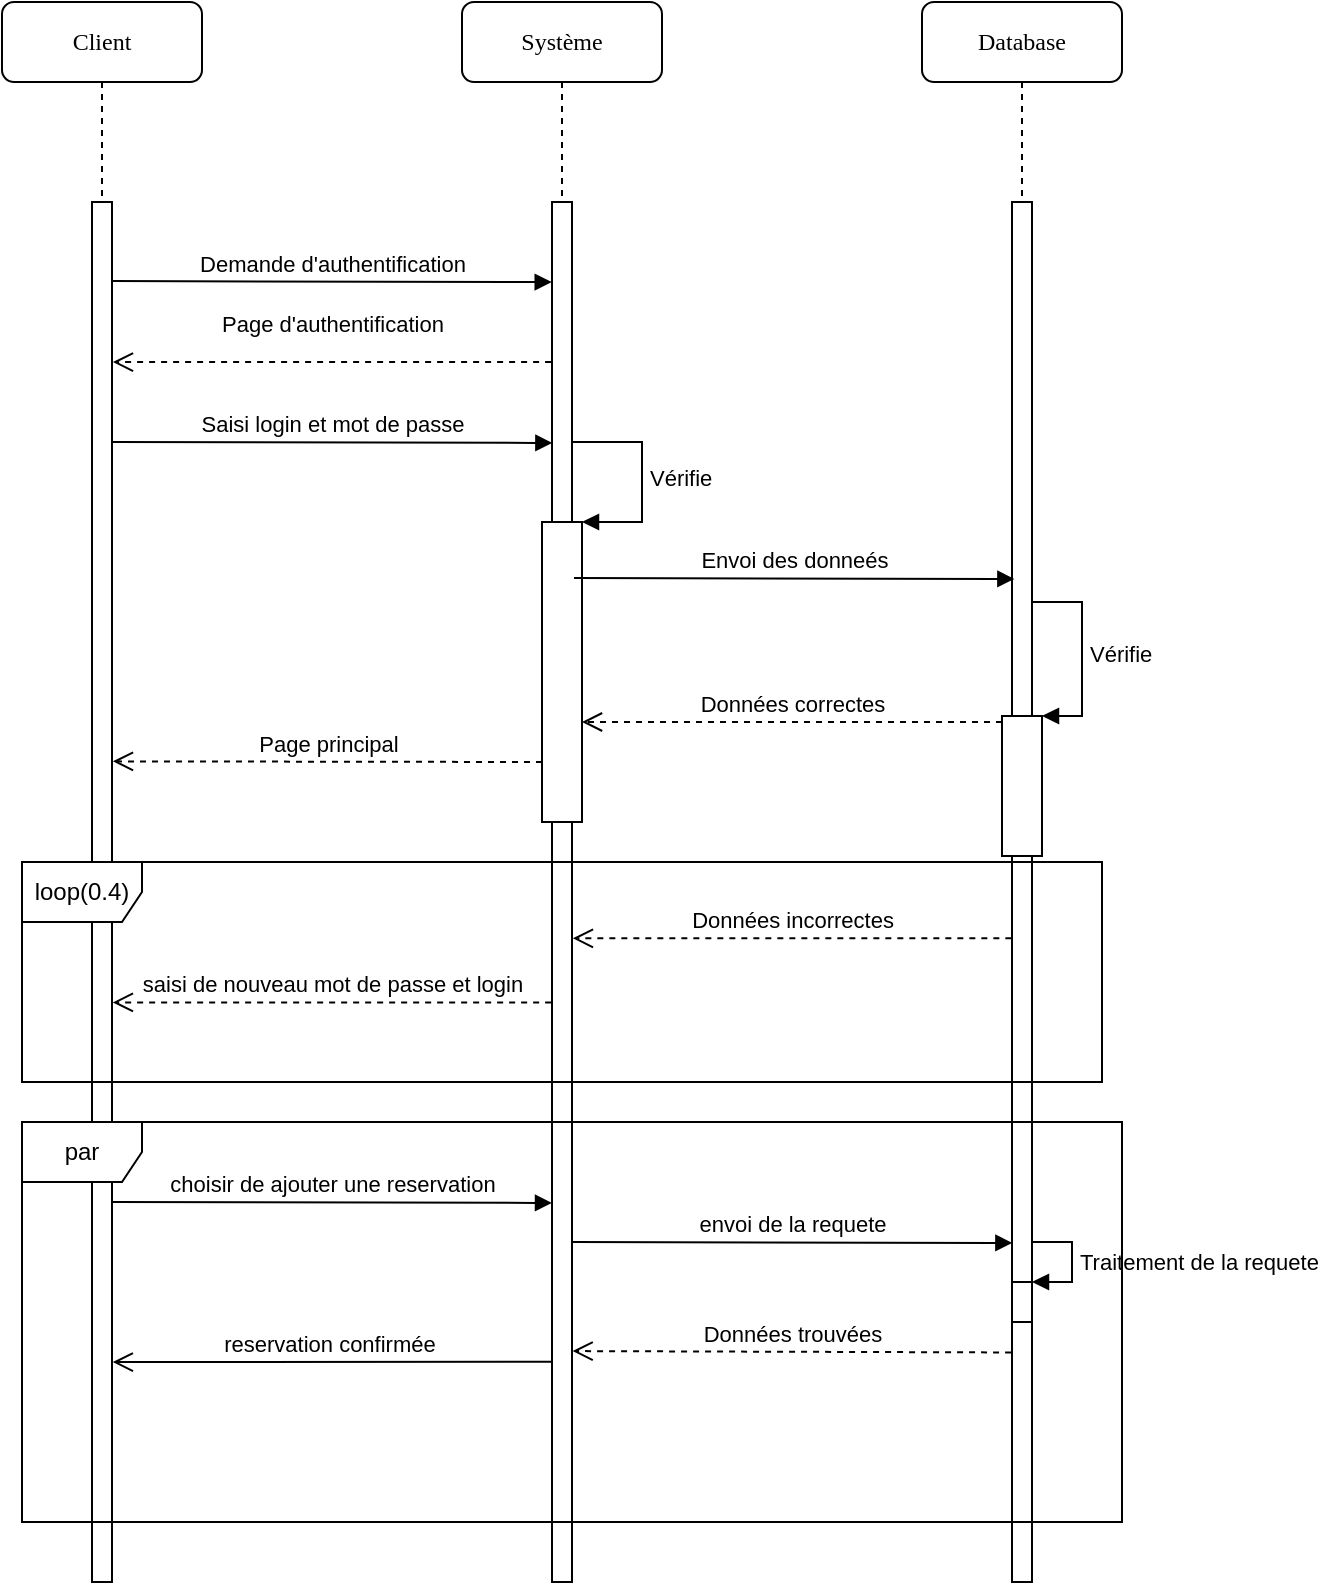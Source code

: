 <mxfile version="14.1.8" type="device"><diagram name="Page-1" id="13e1069c-82ec-6db2-03f1-153e76fe0fe0"><mxGraphModel dx="853" dy="493" grid="1" gridSize="10" guides="1" tooltips="1" connect="1" arrows="1" fold="1" page="1" pageScale="1" pageWidth="1100" pageHeight="850" background="#ffffff" math="0" shadow="0"><root><mxCell id="0"/><mxCell id="1" parent="0"/><mxCell id="7baba1c4bc27f4b0-2" value="Système" style="shape=umlLifeline;perimeter=lifelinePerimeter;whiteSpace=wrap;html=1;container=1;collapsible=0;recursiveResize=0;outlineConnect=0;rounded=1;shadow=0;comic=0;labelBackgroundColor=none;strokeWidth=1;fontFamily=Verdana;fontSize=12;align=center;" parent="1" vertex="1"><mxGeometry x="450" y="100" width="100" height="580" as="geometry"/></mxCell><mxCell id="7baba1c4bc27f4b0-10" value="" style="html=1;points=[];perimeter=orthogonalPerimeter;rounded=0;shadow=0;comic=0;labelBackgroundColor=none;strokeWidth=1;fontFamily=Verdana;fontSize=12;align=center;" parent="7baba1c4bc27f4b0-2" vertex="1"><mxGeometry x="45" y="100" width="10" height="460" as="geometry"/></mxCell><mxCell id="E3lYMyOyIVDyG92sWwYz-12" value="" style="html=1;points=[];perimeter=orthogonalPerimeter;" parent="7baba1c4bc27f4b0-2" vertex="1"><mxGeometry x="40" y="260" width="20" height="150" as="geometry"/></mxCell><mxCell id="E3lYMyOyIVDyG92sWwYz-13" value="Vérifie" style="edgeStyle=orthogonalEdgeStyle;html=1;align=left;spacingLeft=2;endArrow=block;rounded=0;entryX=1;entryY=0;strokeColor=#000000;" parent="7baba1c4bc27f4b0-2" target="E3lYMyOyIVDyG92sWwYz-12" edge="1"><mxGeometry relative="1" as="geometry"><mxPoint x="55" y="220" as="sourcePoint"/><Array as="points"><mxPoint x="90" y="220"/><mxPoint x="90" y="260"/></Array></mxGeometry></mxCell><mxCell id="7baba1c4bc27f4b0-3" value="Database" style="shape=umlLifeline;perimeter=lifelinePerimeter;whiteSpace=wrap;html=1;container=1;collapsible=0;recursiveResize=0;outlineConnect=0;rounded=1;shadow=0;comic=0;labelBackgroundColor=none;strokeWidth=1;fontFamily=Verdana;fontSize=12;align=center;" parent="1" vertex="1"><mxGeometry x="680" y="100" width="100" height="790" as="geometry"/></mxCell><mxCell id="7baba1c4bc27f4b0-13" value="" style="html=1;points=[];perimeter=orthogonalPerimeter;rounded=0;shadow=0;comic=0;labelBackgroundColor=none;strokeWidth=1;fontFamily=Verdana;fontSize=12;align=center;" parent="7baba1c4bc27f4b0-3" vertex="1"><mxGeometry x="45" y="100" width="10" height="460" as="geometry"/></mxCell><mxCell id="E3lYMyOyIVDyG92sWwYz-18" value="" style="html=1;points=[];perimeter=orthogonalPerimeter;" parent="7baba1c4bc27f4b0-3" vertex="1"><mxGeometry x="40" y="357" width="20" height="70" as="geometry"/></mxCell><mxCell id="E3lYMyOyIVDyG92sWwYz-19" value="Vérifie" style="edgeStyle=orthogonalEdgeStyle;html=1;align=left;spacingLeft=2;endArrow=block;rounded=0;entryX=1;entryY=0;strokeColor=#000000;" parent="7baba1c4bc27f4b0-3" target="E3lYMyOyIVDyG92sWwYz-18" edge="1"><mxGeometry relative="1" as="geometry"><mxPoint x="55" y="300" as="sourcePoint"/><Array as="points"><mxPoint x="80" y="300"/><mxPoint x="80" y="357"/></Array></mxGeometry></mxCell><mxCell id="ajcftEZZZTiAjncCmc-g-7" value="&lt;span style=&quot;color: rgba(0 , 0 , 0 , 0) ; font-family: monospace ; font-size: 0px&quot;&gt;%3CmxGraphModel%3E%3Croot%3E%3CmxCell%20id%3D%220%22%2F%3E%3CmxCell%20id%3D%221%22%20parent%3D%220%22%2F%3E%3CmxCell%20id%3D%222%22%20value%3D%22Client%22%20style%3D%22shape%3DumlLifeline%3Bperimeter%3DlifelinePerimeter%3BwhiteSpace%3Dwrap%3Bhtml%3D1%3Bcontainer%3D1%3Bcollapsible%3D0%3BrecursiveResize%3D0%3BoutlineConnect%3D0%3Brounded%3D1%3Bshadow%3D0%3Bcomic%3D0%3BlabelBackgroundColor%3Dnone%3BstrokeWidth%3D1%3BfontFamily%3DVerdana%3BfontSize%3D12%3Balign%3Dcenter%3B%22%20vertex%3D%221%22%20parent%3D%221%22%3E%3CmxGeometry%20x%3D%22220%22%20y%3D%22100%22%20width%3D%22100%22%20height%3D%22600%22%20as%3D%22geometry%22%2F%3E%3C%2FmxCell%3E%3CmxCell%20id%3D%223%22%20value%3D%22%22%20style%3D%22html%3D1%3Bpoints%3D%5B%5D%3Bperimeter%3DorthogonalPerimeter%3Brounded%3D0%3Bshadow%3D0%3Bcomic%3D0%3BlabelBackgroundColor%3Dnone%3BstrokeWidth%3D1%3BfontFamily%3DVerdana%3BfontSize%3D12%3Balign%3Dcenter%3B%22%20vertex%3D%221%22%20parent%3D%222%22%3E%3CmxGeometry%20x%3D%2245%22%20y%3D%22100%22%20width%3D%2210%22%20height%3D%22460%22%20as%3D%22geometry%22%2F%3E%3C%2FmxCell%3E%3CmxCell%20id%3D%224%22%20value%3D%22%22%20style%3D%22html%3D1%3Bpoints%3D%5B%5D%3Bperimeter%3DorthogonalPerimeter%3B%22%20vertex%3D%221%22%20parent%3D%222%22%3E%3CmxGeometry%20x%3D%2245%22%20y%3D%22560%22%20width%3D%2210%22%20height%3D%2240%22%20as%3D%22geometry%22%2F%3E%3C%2FmxCell%3E%3C%2Froot%3E%3C%2FmxGraphModel%3E&lt;/span&gt;" style="html=1;points=[];perimeter=orthogonalPerimeter;" vertex="1" parent="7baba1c4bc27f4b0-3"><mxGeometry x="45" y="560" width="10" height="230" as="geometry"/></mxCell><mxCell id="ajcftEZZZTiAjncCmc-g-14" value="" style="html=1;points=[];perimeter=orthogonalPerimeter;" vertex="1" parent="7baba1c4bc27f4b0-3"><mxGeometry x="40" y="357" width="20" height="70" as="geometry"/></mxCell><mxCell id="ajcftEZZZTiAjncCmc-g-16" value="" style="html=1;points=[];perimeter=orthogonalPerimeter;" vertex="1" parent="7baba1c4bc27f4b0-3"><mxGeometry x="45" y="640" width="10" height="20" as="geometry"/></mxCell><mxCell id="ajcftEZZZTiAjncCmc-g-17" value="Traitement de la requete" style="edgeStyle=orthogonalEdgeStyle;html=1;align=left;spacingLeft=2;endArrow=block;rounded=0;entryX=1;entryY=0;" edge="1" target="ajcftEZZZTiAjncCmc-g-16" parent="7baba1c4bc27f4b0-3"><mxGeometry relative="1" as="geometry"><mxPoint x="55" y="620" as="sourcePoint"/><Array as="points"><mxPoint x="75" y="620"/></Array></mxGeometry></mxCell><mxCell id="7baba1c4bc27f4b0-8" value="Client" style="shape=umlLifeline;perimeter=lifelinePerimeter;whiteSpace=wrap;html=1;container=1;collapsible=0;recursiveResize=0;outlineConnect=0;rounded=1;shadow=0;comic=0;labelBackgroundColor=none;strokeWidth=1;fontFamily=Verdana;fontSize=12;align=center;" parent="1" vertex="1"><mxGeometry x="220" y="100" width="100" height="790" as="geometry"/></mxCell><mxCell id="7baba1c4bc27f4b0-9" value="" style="html=1;points=[];perimeter=orthogonalPerimeter;rounded=0;shadow=0;comic=0;labelBackgroundColor=none;strokeWidth=1;fontFamily=Verdana;fontSize=12;align=center;" parent="7baba1c4bc27f4b0-8" vertex="1"><mxGeometry x="45" y="100" width="10" height="460" as="geometry"/></mxCell><mxCell id="ajcftEZZZTiAjncCmc-g-1" value="&lt;span style=&quot;color: rgba(0 , 0 , 0 , 0) ; font-family: monospace ; font-size: 0px&quot;&gt;%3CmxGraphModel%3E%3Croot%3E%3CmxCell%20id%3D%220%22%2F%3E%3CmxCell%20id%3D%221%22%20parent%3D%220%22%2F%3E%3CmxCell%20id%3D%222%22%20value%3D%22Client%22%20style%3D%22shape%3DumlLifeline%3Bperimeter%3DlifelinePerimeter%3BwhiteSpace%3Dwrap%3Bhtml%3D1%3Bcontainer%3D1%3Bcollapsible%3D0%3BrecursiveResize%3D0%3BoutlineConnect%3D0%3Brounded%3D1%3Bshadow%3D0%3Bcomic%3D0%3BlabelBackgroundColor%3Dnone%3BstrokeWidth%3D1%3BfontFamily%3DVerdana%3BfontSize%3D12%3Balign%3Dcenter%3B%22%20vertex%3D%221%22%20parent%3D%221%22%3E%3CmxGeometry%20x%3D%22220%22%20y%3D%22100%22%20width%3D%22100%22%20height%3D%22600%22%20as%3D%22geometry%22%2F%3E%3C%2FmxCell%3E%3CmxCell%20id%3D%223%22%20value%3D%22%22%20style%3D%22html%3D1%3Bpoints%3D%5B%5D%3Bperimeter%3DorthogonalPerimeter%3Brounded%3D0%3Bshadow%3D0%3Bcomic%3D0%3BlabelBackgroundColor%3Dnone%3BstrokeWidth%3D1%3BfontFamily%3DVerdana%3BfontSize%3D12%3Balign%3Dcenter%3B%22%20vertex%3D%221%22%20parent%3D%222%22%3E%3CmxGeometry%20x%3D%2245%22%20y%3D%22100%22%20width%3D%2210%22%20height%3D%22460%22%20as%3D%22geometry%22%2F%3E%3C%2FmxCell%3E%3CmxCell%20id%3D%224%22%20value%3D%22%22%20style%3D%22html%3D1%3Bpoints%3D%5B%5D%3Bperimeter%3DorthogonalPerimeter%3B%22%20vertex%3D%221%22%20parent%3D%222%22%3E%3CmxGeometry%20x%3D%2245%22%20y%3D%22560%22%20width%3D%2210%22%20height%3D%2240%22%20as%3D%22geometry%22%2F%3E%3C%2FmxCell%3E%3C%2Froot%3E%3C%2FmxGraphModel%3E&lt;/span&gt;" style="html=1;points=[];perimeter=orthogonalPerimeter;" vertex="1" parent="7baba1c4bc27f4b0-8"><mxGeometry x="45" y="560" width="10" height="230" as="geometry"/></mxCell><mxCell id="E3lYMyOyIVDyG92sWwYz-7" value="Page d'authentification" style="html=1;verticalAlign=bottom;endArrow=open;dashed=1;endSize=8;strokeColor=#000000;entryX=1.045;entryY=0.174;entryDx=0;entryDy=0;entryPerimeter=0;exitX=-0.045;exitY=0.174;exitDx=0;exitDy=0;exitPerimeter=0;" parent="1" source="7baba1c4bc27f4b0-10" target="7baba1c4bc27f4b0-9" edge="1"><mxGeometry y="-10" relative="1" as="geometry"><mxPoint x="490" y="280" as="sourcePoint"/><mxPoint x="280" y="280" as="targetPoint"/><mxPoint as="offset"/></mxGeometry></mxCell><mxCell id="E3lYMyOyIVDyG92sWwYz-8" value="Demande d'authentification" style="html=1;verticalAlign=bottom;endArrow=block;strokeColor=#000000;entryX=-0.014;entryY=0.087;entryDx=0;entryDy=0;entryPerimeter=0;exitX=0.967;exitY=0.086;exitDx=0;exitDy=0;exitPerimeter=0;" parent="1" source="7baba1c4bc27f4b0-9" target="7baba1c4bc27f4b0-10" edge="1"><mxGeometry width="80" relative="1" as="geometry"><mxPoint x="280" y="240" as="sourcePoint"/><mxPoint x="490" y="240" as="targetPoint"/></mxGeometry></mxCell><mxCell id="E3lYMyOyIVDyG92sWwYz-11" value="Saisi login et mot de passe" style="html=1;verticalAlign=bottom;endArrow=block;strokeColor=#000000;entryX=-0.014;entryY=0.087;entryDx=0;entryDy=0;entryPerimeter=0;exitX=0.967;exitY=0.086;exitDx=0;exitDy=0;exitPerimeter=0;" parent="1" edge="1"><mxGeometry width="80" relative="1" as="geometry"><mxPoint x="275.0" y="320.0" as="sourcePoint"/><mxPoint x="495.19" y="320.46" as="targetPoint"/></mxGeometry></mxCell><mxCell id="E3lYMyOyIVDyG92sWwYz-15" value="Envoi des donneés" style="html=1;verticalAlign=bottom;endArrow=block;strokeColor=#000000;entryX=-0.014;entryY=0.087;entryDx=0;entryDy=0;entryPerimeter=0;exitX=0.967;exitY=0.086;exitDx=0;exitDy=0;exitPerimeter=0;" parent="1" edge="1"><mxGeometry width="80" relative="1" as="geometry"><mxPoint x="506.0" y="388.0" as="sourcePoint"/><mxPoint x="726.19" y="388.46" as="targetPoint"/></mxGeometry></mxCell><mxCell id="E3lYMyOyIVDyG92sWwYz-20" value="Données correctes" style="html=1;verticalAlign=bottom;endArrow=open;dashed=1;endSize=8;strokeColor=#000000;" parent="1" edge="1"><mxGeometry relative="1" as="geometry"><mxPoint x="720" y="460" as="sourcePoint"/><mxPoint x="510" y="460" as="targetPoint"/></mxGeometry></mxCell><mxCell id="E3lYMyOyIVDyG92sWwYz-22" value="Page principal" style="html=1;verticalAlign=bottom;endArrow=open;dashed=1;endSize=8;strokeColor=#000000;entryX=1.046;entryY=0.608;entryDx=0;entryDy=0;entryPerimeter=0;" parent="1" target="7baba1c4bc27f4b0-9" edge="1"><mxGeometry relative="1" as="geometry"><mxPoint x="490" y="480" as="sourcePoint"/><mxPoint x="280" y="480" as="targetPoint"/></mxGeometry></mxCell><mxCell id="E3lYMyOyIVDyG92sWwYz-24" value="Données incorrectes" style="html=1;verticalAlign=bottom;endArrow=open;dashed=1;endSize=8;strokeColor=#000000;exitX=-0.033;exitY=0.783;exitDx=0;exitDy=0;exitPerimeter=0;entryX=1.043;entryY=0.783;entryDx=0;entryDy=0;entryPerimeter=0;" parent="1" edge="1"><mxGeometry relative="1" as="geometry"><mxPoint x="724.67" y="568.18" as="sourcePoint"/><mxPoint x="505.43" y="568.18" as="targetPoint"/></mxGeometry></mxCell><mxCell id="E3lYMyOyIVDyG92sWwYz-26" value="saisi de nouveau mot de passe et login" style="html=1;verticalAlign=bottom;endArrow=open;dashed=1;endSize=8;strokeColor=#000000;exitX=-0.043;exitY=0.87;exitDx=0;exitDy=0;exitPerimeter=0;entryX=1.041;entryY=0.87;entryDx=0;entryDy=0;entryPerimeter=0;" parent="1" source="7baba1c4bc27f4b0-10" target="7baba1c4bc27f4b0-9" edge="1"><mxGeometry relative="1" as="geometry"><mxPoint x="490" y="600" as="sourcePoint"/><mxPoint x="280" y="600" as="targetPoint"/></mxGeometry></mxCell><mxCell id="E3lYMyOyIVDyG92sWwYz-21" value="loop(0.4)" style="shape=umlFrame;whiteSpace=wrap;html=1;" parent="1" vertex="1"><mxGeometry x="230" y="530" width="540" height="110" as="geometry"/></mxCell><mxCell id="ajcftEZZZTiAjncCmc-g-6" value="&lt;span style=&quot;color: rgba(0 , 0 , 0 , 0) ; font-family: monospace ; font-size: 0px&quot;&gt;%3CmxGraphModel%3E%3Croot%3E%3CmxCell%20id%3D%220%22%2F%3E%3CmxCell%20id%3D%221%22%20parent%3D%220%22%2F%3E%3CmxCell%20id%3D%222%22%20value%3D%22Client%22%20style%3D%22shape%3DumlLifeline%3Bperimeter%3DlifelinePerimeter%3BwhiteSpace%3Dwrap%3Bhtml%3D1%3Bcontainer%3D1%3Bcollapsible%3D0%3BrecursiveResize%3D0%3BoutlineConnect%3D0%3Brounded%3D1%3Bshadow%3D0%3Bcomic%3D0%3BlabelBackgroundColor%3Dnone%3BstrokeWidth%3D1%3BfontFamily%3DVerdana%3BfontSize%3D12%3Balign%3Dcenter%3B%22%20vertex%3D%221%22%20parent%3D%221%22%3E%3CmxGeometry%20x%3D%22220%22%20y%3D%22100%22%20width%3D%22100%22%20height%3D%22600%22%20as%3D%22geometry%22%2F%3E%3C%2FmxCell%3E%3CmxCell%20id%3D%223%22%20value%3D%22%22%20style%3D%22html%3D1%3Bpoints%3D%5B%5D%3Bperimeter%3DorthogonalPerimeter%3Brounded%3D0%3Bshadow%3D0%3Bcomic%3D0%3BlabelBackgroundColor%3Dnone%3BstrokeWidth%3D1%3BfontFamily%3DVerdana%3BfontSize%3D12%3Balign%3Dcenter%3B%22%20vertex%3D%221%22%20parent%3D%222%22%3E%3CmxGeometry%20x%3D%2245%22%20y%3D%22100%22%20width%3D%2210%22%20height%3D%22460%22%20as%3D%22geometry%22%2F%3E%3C%2FmxCell%3E%3CmxCell%20id%3D%224%22%20value%3D%22%22%20style%3D%22html%3D1%3Bpoints%3D%5B%5D%3Bperimeter%3DorthogonalPerimeter%3B%22%20vertex%3D%221%22%20parent%3D%222%22%3E%3CmxGeometry%20x%3D%2245%22%20y%3D%22560%22%20width%3D%2210%22%20height%3D%2240%22%20as%3D%22geometry%22%2F%3E%3C%2FmxCell%3E%3C%2Froot%3E%3C%2FmxGraphModel%3E&lt;/span&gt;" style="html=1;points=[];perimeter=orthogonalPerimeter;" vertex="1" parent="1"><mxGeometry x="495" y="660" width="10" height="230" as="geometry"/></mxCell><mxCell id="ajcftEZZZTiAjncCmc-g-9" value="choisir de ajouter une reservation" style="html=1;verticalAlign=bottom;endArrow=block;strokeColor=#000000;entryX=-0.014;entryY=0.087;entryDx=0;entryDy=0;entryPerimeter=0;exitX=0.967;exitY=0.086;exitDx=0;exitDy=0;exitPerimeter=0;" edge="1" parent="1"><mxGeometry width="80" relative="1" as="geometry"><mxPoint x="274.81" y="700" as="sourcePoint"/><mxPoint x="495.0" y="700.46" as="targetPoint"/></mxGeometry></mxCell><mxCell id="ajcftEZZZTiAjncCmc-g-13" value="envoi de la requete" style="html=1;verticalAlign=bottom;endArrow=block;strokeColor=#000000;entryX=-0.014;entryY=0.087;entryDx=0;entryDy=0;entryPerimeter=0;exitX=0.967;exitY=0.086;exitDx=0;exitDy=0;exitPerimeter=0;" edge="1" parent="1"><mxGeometry width="80" relative="1" as="geometry"><mxPoint x="505.0" y="720" as="sourcePoint"/><mxPoint x="725.19" y="720.46" as="targetPoint"/></mxGeometry></mxCell><mxCell id="ajcftEZZZTiAjncCmc-g-19" value="Données trouvées" style="html=1;verticalAlign=bottom;endArrow=open;dashed=1;endSize=8;strokeColor=#000000;exitX=-0.046;exitY=0.501;exitDx=0;exitDy=0;exitPerimeter=0;entryX=1.029;entryY=0.498;entryDx=0;entryDy=0;entryPerimeter=0;" edge="1" parent="1" source="ajcftEZZZTiAjncCmc-g-7" target="ajcftEZZZTiAjncCmc-g-6"><mxGeometry relative="1" as="geometry"><mxPoint x="720" y="775" as="sourcePoint"/><mxPoint x="510" y="774.83" as="targetPoint"/></mxGeometry></mxCell><mxCell id="ajcftEZZZTiAjncCmc-g-20" value="reservation confirmée&amp;nbsp;" style="html=1;verticalAlign=bottom;endArrow=open;endSize=8;strokeColor=#000000;exitX=-0.044;exitY=0.521;exitDx=0;exitDy=0;exitPerimeter=0;entryX=1.038;entryY=0.522;entryDx=0;entryDy=0;entryPerimeter=0;" edge="1" parent="1" source="ajcftEZZZTiAjncCmc-g-6" target="ajcftEZZZTiAjncCmc-g-1"><mxGeometry relative="1" as="geometry"><mxPoint x="490" y="780.0" as="sourcePoint"/><mxPoint x="280" y="780.0" as="targetPoint"/></mxGeometry></mxCell><mxCell id="ajcftEZZZTiAjncCmc-g-8" value="par" style="shape=umlFrame;whiteSpace=wrap;html=1;" vertex="1" parent="1"><mxGeometry x="230" y="660" width="550" height="200" as="geometry"/></mxCell></root></mxGraphModel></diagram></mxfile>